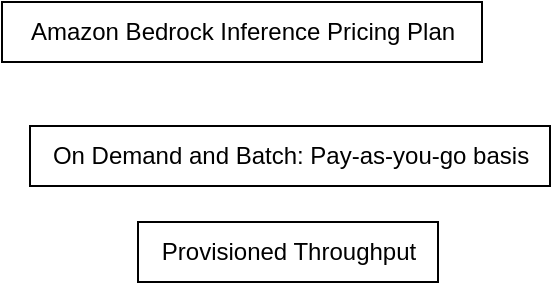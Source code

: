 <mxfile version="24.7.7">
  <diagram name="Page-1" id="EBxYbj4K-UJOfoIQYaSD">
    <mxGraphModel dx="794" dy="492" grid="1" gridSize="10" guides="1" tooltips="1" connect="1" arrows="1" fold="1" page="1" pageScale="1" pageWidth="850" pageHeight="1100" math="0" shadow="0">
      <root>
        <mxCell id="0" />
        <mxCell id="1" parent="0" />
        <mxCell id="HEaewXRFvawHJWPDCJRS-1" value="Amazon Bedrock Inference Pricing Plan" style="text;html=1;align=center;verticalAlign=middle;resizable=0;points=[];autosize=1;strokeColor=default;fillColor=none;" vertex="1" parent="1">
          <mxGeometry x="90" y="28" width="240" height="30" as="geometry" />
        </mxCell>
        <mxCell id="HEaewXRFvawHJWPDCJRS-2" value="On Demand and Batch: Pay-as-you-go basis" style="text;html=1;align=center;verticalAlign=middle;resizable=0;points=[];autosize=1;strokeColor=default;fillColor=none;" vertex="1" parent="1">
          <mxGeometry x="104" y="90" width="260" height="30" as="geometry" />
        </mxCell>
        <mxCell id="HEaewXRFvawHJWPDCJRS-3" value="&lt;div&gt;Provisioned Throughput&lt;/div&gt;" style="text;html=1;align=center;verticalAlign=middle;resizable=0;points=[];autosize=1;strokeColor=default;fillColor=none;" vertex="1" parent="1">
          <mxGeometry x="158" y="138" width="150" height="30" as="geometry" />
        </mxCell>
      </root>
    </mxGraphModel>
  </diagram>
</mxfile>
